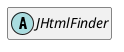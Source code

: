 @startuml
set namespaceSeparator \\
hide members
hide << alias >> circle

abstract class JHtmlFinder
@enduml
